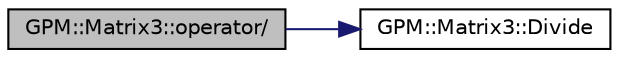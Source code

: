 digraph "GPM::Matrix3::operator/"
{
 // INTERACTIVE_SVG=YES
 // LATEX_PDF_SIZE
  edge [fontname="Helvetica",fontsize="10",labelfontname="Helvetica",labelfontsize="10"];
  node [fontname="Helvetica",fontsize="10",shape=record];
  rankdir="LR";
  Node173 [label="GPM::Matrix3::operator/",height=0.2,width=0.4,color="black", fillcolor="grey75", style="filled", fontcolor="black",tooltip="Divide matrix p_left by scalar."];
  Node173 -> Node174 [color="midnightblue",fontsize="10",style="solid",fontname="Helvetica"];
  Node174 [label="GPM::Matrix3::Divide",height=0.2,width=0.4,color="black", fillcolor="white", style="filled",URL="$struct_g_p_m_1_1_matrix3.html#a67d3a94d0a13d313eac264abe3f43f46",tooltip="Divide elements by scalar."];
}
